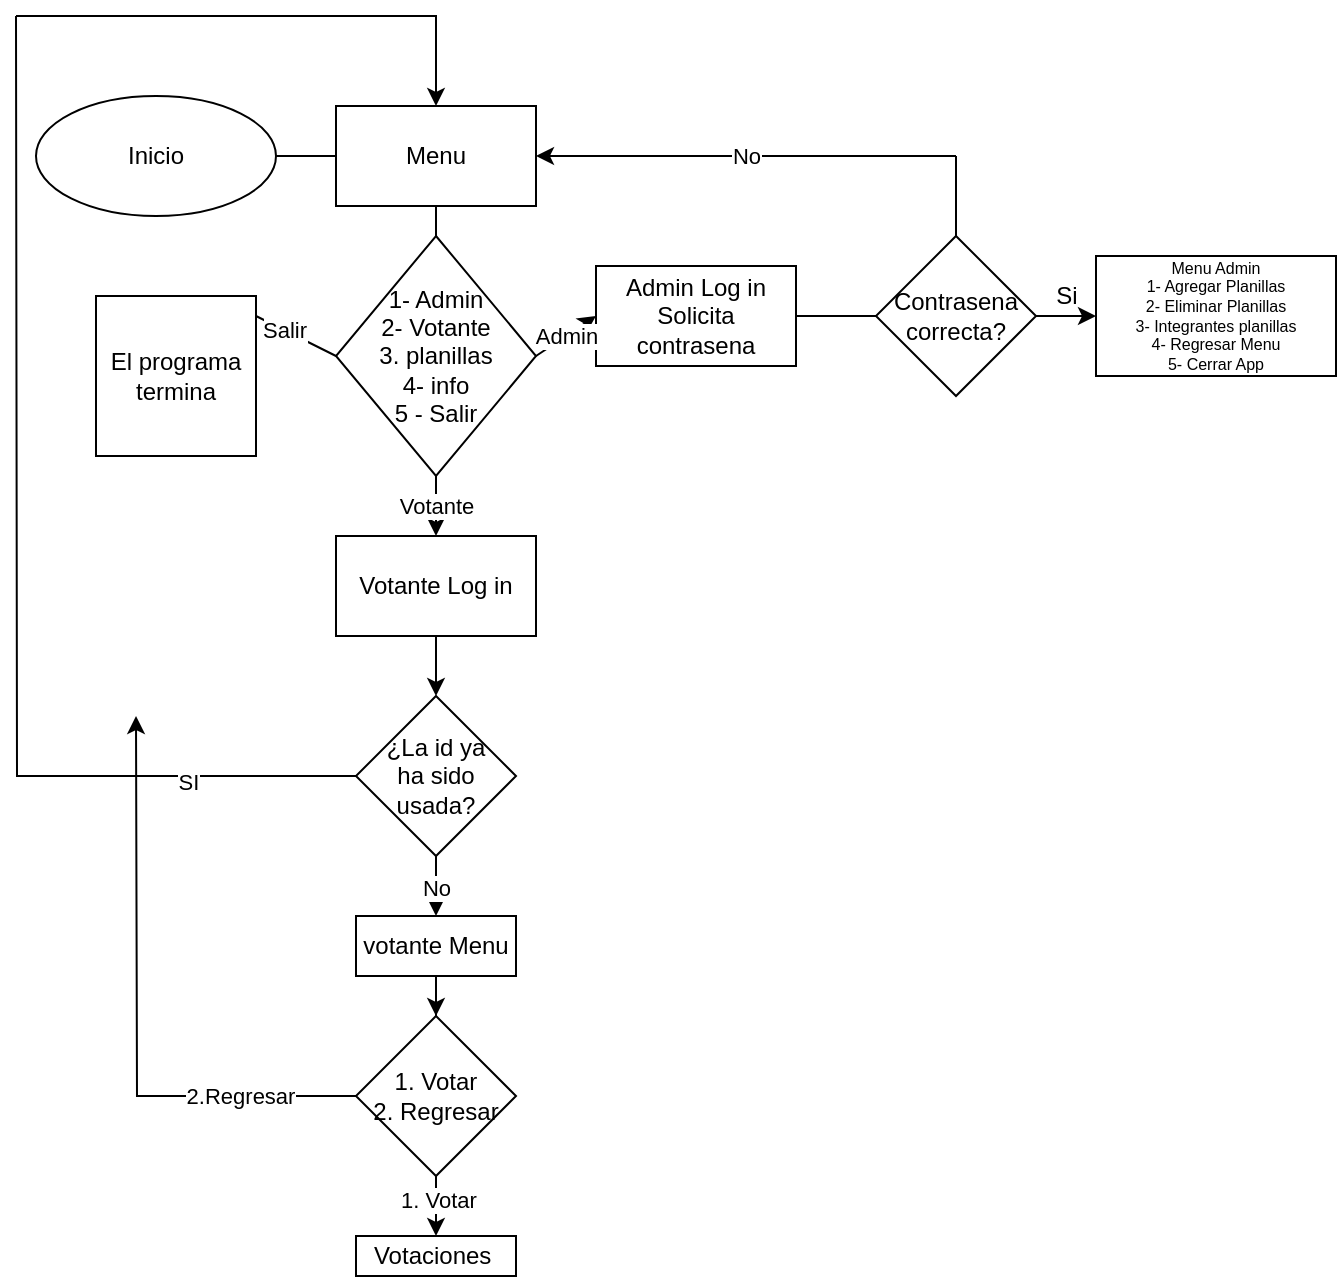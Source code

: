 <mxfile version="28.0.9">
  <diagram name="Page-1" id="ScQI8HGtoHNquliNiwVh">
    <mxGraphModel dx="1141" dy="830" grid="1" gridSize="10" guides="1" tooltips="1" connect="1" arrows="1" fold="1" page="1" pageScale="1" pageWidth="850" pageHeight="1100" math="0" shadow="0">
      <root>
        <mxCell id="0" />
        <mxCell id="1" parent="0" />
        <mxCell id="6D88WQpSgH3HBwyt0AZ5-1" value="&lt;div&gt;Inicio&lt;/div&gt;" style="ellipse;whiteSpace=wrap;html=1;" vertex="1" parent="1">
          <mxGeometry x="40" y="90" width="120" height="60" as="geometry" />
        </mxCell>
        <mxCell id="6D88WQpSgH3HBwyt0AZ5-2" value="&lt;div&gt;Menu&lt;/div&gt;" style="rounded=0;whiteSpace=wrap;html=1;" vertex="1" parent="1">
          <mxGeometry x="190" y="95" width="100" height="50" as="geometry" />
        </mxCell>
        <mxCell id="6D88WQpSgH3HBwyt0AZ5-3" value="&lt;div&gt;&lt;br&gt;&lt;/div&gt;&lt;div&gt;&lt;span style=&quot;background-color: transparent; color: light-dark(rgb(0, 0, 0), rgb(255, 255, 255));&quot;&gt;1- Admin&lt;/span&gt;&lt;/div&gt;&lt;div&gt;2- Votante&lt;/div&gt;&lt;div&gt;3. planillas&lt;/div&gt;&lt;div&gt;4- info&lt;/div&gt;&lt;div&gt;5 - Salir&lt;/div&gt;&lt;div&gt;&lt;br&gt;&lt;/div&gt;" style="rhombus;whiteSpace=wrap;html=1;" vertex="1" parent="1">
          <mxGeometry x="190" y="160" width="100" height="120" as="geometry" />
        </mxCell>
        <mxCell id="6D88WQpSgH3HBwyt0AZ5-4" value="&lt;div&gt;Admin Log in&lt;/div&gt;Solicita contrasena" style="rounded=0;whiteSpace=wrap;html=1;" vertex="1" parent="1">
          <mxGeometry x="320" y="175" width="100" height="50" as="geometry" />
        </mxCell>
        <mxCell id="6D88WQpSgH3HBwyt0AZ5-5" value="" style="edgeStyle=orthogonalEdgeStyle;rounded=0;orthogonalLoop=1;jettySize=auto;html=1;" edge="1" parent="1" source="6D88WQpSgH3HBwyt0AZ5-6" target="6D88WQpSgH3HBwyt0AZ5-28">
          <mxGeometry relative="1" as="geometry" />
        </mxCell>
        <mxCell id="6D88WQpSgH3HBwyt0AZ5-6" value="Votante Log in" style="rounded=0;whiteSpace=wrap;html=1;" vertex="1" parent="1">
          <mxGeometry x="190" y="310" width="100" height="50" as="geometry" />
        </mxCell>
        <mxCell id="6D88WQpSgH3HBwyt0AZ5-7" value="" style="edgeStyle=orthogonalEdgeStyle;rounded=0;orthogonalLoop=1;jettySize=auto;html=1;entryX=0;entryY=0.5;entryDx=0;entryDy=0;" edge="1" parent="1" source="6D88WQpSgH3HBwyt0AZ5-8" target="6D88WQpSgH3HBwyt0AZ5-21">
          <mxGeometry relative="1" as="geometry">
            <mxPoint x="580" y="200" as="targetPoint" />
          </mxGeometry>
        </mxCell>
        <mxCell id="6D88WQpSgH3HBwyt0AZ5-8" value="Contrasena correcta?" style="rhombus;whiteSpace=wrap;html=1;" vertex="1" parent="1">
          <mxGeometry x="460" y="160" width="80" height="80" as="geometry" />
        </mxCell>
        <mxCell id="6D88WQpSgH3HBwyt0AZ5-9" value="" style="endArrow=none;html=1;rounded=0;exitX=1;exitY=0.5;exitDx=0;exitDy=0;entryX=0;entryY=0.5;entryDx=0;entryDy=0;" edge="1" parent="1" source="6D88WQpSgH3HBwyt0AZ5-1" target="6D88WQpSgH3HBwyt0AZ5-2">
          <mxGeometry width="50" height="50" relative="1" as="geometry">
            <mxPoint x="360" y="310" as="sourcePoint" />
            <mxPoint x="410" y="260" as="targetPoint" />
          </mxGeometry>
        </mxCell>
        <mxCell id="6D88WQpSgH3HBwyt0AZ5-10" value="" style="endArrow=none;html=1;rounded=0;entryX=0;entryY=0.5;entryDx=0;entryDy=0;" edge="1" parent="1" target="6D88WQpSgH3HBwyt0AZ5-3">
          <mxGeometry width="50" height="50" relative="1" as="geometry">
            <mxPoint x="150" y="200" as="sourcePoint" />
            <mxPoint x="410" y="260" as="targetPoint" />
          </mxGeometry>
        </mxCell>
        <mxCell id="6D88WQpSgH3HBwyt0AZ5-11" value="Salir" style="edgeLabel;html=1;align=center;verticalAlign=middle;resizable=0;points=[];" vertex="1" connectable="0" parent="6D88WQpSgH3HBwyt0AZ5-10">
          <mxGeometry x="-0.32" relative="1" as="geometry">
            <mxPoint as="offset" />
          </mxGeometry>
        </mxCell>
        <mxCell id="6D88WQpSgH3HBwyt0AZ5-12" value="" style="endArrow=none;html=1;rounded=0;exitX=0.5;exitY=0;exitDx=0;exitDy=0;entryX=0.5;entryY=1;entryDx=0;entryDy=0;" edge="1" parent="1" source="6D88WQpSgH3HBwyt0AZ5-3" target="6D88WQpSgH3HBwyt0AZ5-2">
          <mxGeometry width="50" height="50" relative="1" as="geometry">
            <mxPoint x="360" y="310" as="sourcePoint" />
            <mxPoint x="310" y="140" as="targetPoint" />
          </mxGeometry>
        </mxCell>
        <mxCell id="6D88WQpSgH3HBwyt0AZ5-13" value="" style="endArrow=classic;html=1;rounded=0;exitX=1;exitY=0.5;exitDx=0;exitDy=0;entryX=0;entryY=0.5;entryDx=0;entryDy=0;" edge="1" parent="1" source="6D88WQpSgH3HBwyt0AZ5-3" target="6D88WQpSgH3HBwyt0AZ5-4">
          <mxGeometry relative="1" as="geometry">
            <mxPoint x="330" y="220" as="sourcePoint" />
            <mxPoint x="430" y="220" as="targetPoint" />
          </mxGeometry>
        </mxCell>
        <mxCell id="6D88WQpSgH3HBwyt0AZ5-14" value="Admin" style="edgeLabel;resizable=0;html=1;;align=center;verticalAlign=middle;" connectable="0" vertex="1" parent="6D88WQpSgH3HBwyt0AZ5-13">
          <mxGeometry relative="1" as="geometry" />
        </mxCell>
        <mxCell id="6D88WQpSgH3HBwyt0AZ5-15" value="" style="endArrow=classic;html=1;rounded=0;exitX=0.5;exitY=1;exitDx=0;exitDy=0;entryX=0.5;entryY=0;entryDx=0;entryDy=0;" edge="1" parent="1" source="6D88WQpSgH3HBwyt0AZ5-3" target="6D88WQpSgH3HBwyt0AZ5-6">
          <mxGeometry relative="1" as="geometry">
            <mxPoint x="330" y="220" as="sourcePoint" />
            <mxPoint x="430" y="220" as="targetPoint" />
          </mxGeometry>
        </mxCell>
        <mxCell id="6D88WQpSgH3HBwyt0AZ5-16" value="Votante" style="edgeLabel;resizable=0;html=1;;align=center;verticalAlign=middle;" connectable="0" vertex="1" parent="6D88WQpSgH3HBwyt0AZ5-15">
          <mxGeometry relative="1" as="geometry" />
        </mxCell>
        <mxCell id="6D88WQpSgH3HBwyt0AZ5-17" value="" style="endArrow=none;html=1;rounded=0;exitX=1;exitY=0.5;exitDx=0;exitDy=0;entryX=0;entryY=0.5;entryDx=0;entryDy=0;" edge="1" parent="1" source="6D88WQpSgH3HBwyt0AZ5-4" target="6D88WQpSgH3HBwyt0AZ5-8">
          <mxGeometry width="50" height="50" relative="1" as="geometry">
            <mxPoint x="360" y="250" as="sourcePoint" />
            <mxPoint x="410" y="200" as="targetPoint" />
          </mxGeometry>
        </mxCell>
        <mxCell id="6D88WQpSgH3HBwyt0AZ5-18" value="" style="endArrow=none;html=1;rounded=0;exitX=0.5;exitY=0;exitDx=0;exitDy=0;" edge="1" parent="1" source="6D88WQpSgH3HBwyt0AZ5-8">
          <mxGeometry width="50" height="50" relative="1" as="geometry">
            <mxPoint x="360" y="250" as="sourcePoint" />
            <mxPoint x="500" y="120" as="targetPoint" />
          </mxGeometry>
        </mxCell>
        <mxCell id="6D88WQpSgH3HBwyt0AZ5-19" value="" style="endArrow=classic;html=1;rounded=0;entryX=1;entryY=0.5;entryDx=0;entryDy=0;" edge="1" parent="1" target="6D88WQpSgH3HBwyt0AZ5-2">
          <mxGeometry relative="1" as="geometry">
            <mxPoint x="500" y="120" as="sourcePoint" />
            <mxPoint x="430" y="220" as="targetPoint" />
          </mxGeometry>
        </mxCell>
        <mxCell id="6D88WQpSgH3HBwyt0AZ5-20" value="No" style="edgeLabel;resizable=0;html=1;;align=center;verticalAlign=middle;" connectable="0" vertex="1" parent="6D88WQpSgH3HBwyt0AZ5-19">
          <mxGeometry relative="1" as="geometry" />
        </mxCell>
        <mxCell id="6D88WQpSgH3HBwyt0AZ5-21" value="&lt;div&gt;Menu Admin&lt;/div&gt;&lt;div&gt;1- Agregar Planillas&lt;/div&gt;&lt;div&gt;2- Eliminar Planillas&lt;/div&gt;&lt;div&gt;3- Integrantes planillas&lt;/div&gt;&lt;div&gt;4- Regresar Menu&lt;/div&gt;&lt;div&gt;5- Cerrar App&lt;/div&gt;" style="whiteSpace=wrap;html=1;fontSize=8;" vertex="1" parent="1">
          <mxGeometry x="570" y="170" width="120" height="60" as="geometry" />
        </mxCell>
        <mxCell id="6D88WQpSgH3HBwyt0AZ5-22" value="Si" style="text;html=1;align=center;verticalAlign=middle;resizable=0;points=[];autosize=1;strokeColor=none;fillColor=none;" vertex="1" parent="1">
          <mxGeometry x="540" y="175" width="30" height="30" as="geometry" />
        </mxCell>
        <mxCell id="6D88WQpSgH3HBwyt0AZ5-23" value="El programa termina" style="whiteSpace=wrap;html=1;aspect=fixed;" vertex="1" parent="1">
          <mxGeometry x="70" y="190" width="80" height="80" as="geometry" />
        </mxCell>
        <mxCell id="6D88WQpSgH3HBwyt0AZ5-24" style="edgeStyle=orthogonalEdgeStyle;rounded=0;orthogonalLoop=1;jettySize=auto;html=1;exitX=0;exitY=0.5;exitDx=0;exitDy=0;flowAnimation=0;strokeColor=default;strokeWidth=1;endArrow=none;endFill=0;" edge="1" parent="1" source="6D88WQpSgH3HBwyt0AZ5-28">
          <mxGeometry relative="1" as="geometry">
            <mxPoint x="30" y="50" as="targetPoint" />
            <mxPoint x="240" y="400" as="sourcePoint" />
          </mxGeometry>
        </mxCell>
        <mxCell id="6D88WQpSgH3HBwyt0AZ5-25" value="SI" style="edgeLabel;html=1;align=center;verticalAlign=middle;resizable=0;points=[];" vertex="1" connectable="0" parent="6D88WQpSgH3HBwyt0AZ5-24">
          <mxGeometry x="-0.694" y="3" relative="1" as="geometry">
            <mxPoint as="offset" />
          </mxGeometry>
        </mxCell>
        <mxCell id="6D88WQpSgH3HBwyt0AZ5-26" style="edgeStyle=orthogonalEdgeStyle;rounded=0;orthogonalLoop=1;jettySize=auto;html=1;" edge="1" parent="1" source="6D88WQpSgH3HBwyt0AZ5-28" target="6D88WQpSgH3HBwyt0AZ5-31">
          <mxGeometry relative="1" as="geometry" />
        </mxCell>
        <mxCell id="6D88WQpSgH3HBwyt0AZ5-27" value="No" style="edgeLabel;html=1;align=center;verticalAlign=middle;resizable=0;points=[];" vertex="1" connectable="0" parent="6D88WQpSgH3HBwyt0AZ5-26">
          <mxGeometry x="-0.373" relative="1" as="geometry">
            <mxPoint as="offset" />
          </mxGeometry>
        </mxCell>
        <mxCell id="6D88WQpSgH3HBwyt0AZ5-28" value="¿La id ya&lt;div&gt;ha sido&lt;/div&gt;&lt;div&gt;usada?&lt;/div&gt;" style="rhombus;whiteSpace=wrap;html=1;" vertex="1" parent="1">
          <mxGeometry x="200" y="390" width="80" height="80" as="geometry" />
        </mxCell>
        <mxCell id="6D88WQpSgH3HBwyt0AZ5-29" value="" style="endArrow=classic;html=1;rounded=0;entryX=0.5;entryY=0;entryDx=0;entryDy=0;" edge="1" parent="1" target="6D88WQpSgH3HBwyt0AZ5-2">
          <mxGeometry width="50" height="50" relative="1" as="geometry">
            <mxPoint x="30" y="50" as="sourcePoint" />
            <mxPoint x="230" y="30" as="targetPoint" />
            <Array as="points">
              <mxPoint x="100" y="50" />
              <mxPoint x="240" y="50" />
            </Array>
          </mxGeometry>
        </mxCell>
        <mxCell id="6D88WQpSgH3HBwyt0AZ5-30" style="edgeStyle=orthogonalEdgeStyle;rounded=0;orthogonalLoop=1;jettySize=auto;html=1;exitX=0.5;exitY=1;exitDx=0;exitDy=0;" edge="1" parent="1" source="6D88WQpSgH3HBwyt0AZ5-31" target="6D88WQpSgH3HBwyt0AZ5-36">
          <mxGeometry relative="1" as="geometry">
            <mxPoint x="285" y="580" as="targetPoint" />
          </mxGeometry>
        </mxCell>
        <mxCell id="6D88WQpSgH3HBwyt0AZ5-31" value="&lt;div&gt;votante Menu&lt;/div&gt;" style="rounded=0;whiteSpace=wrap;html=1;" vertex="1" parent="1">
          <mxGeometry x="200" y="500" width="80" height="30" as="geometry" />
        </mxCell>
        <mxCell id="6D88WQpSgH3HBwyt0AZ5-32" style="edgeStyle=orthogonalEdgeStyle;rounded=0;orthogonalLoop=1;jettySize=auto;html=1;" edge="1" parent="1" source="6D88WQpSgH3HBwyt0AZ5-36">
          <mxGeometry relative="1" as="geometry">
            <mxPoint x="90" y="400" as="targetPoint" />
          </mxGeometry>
        </mxCell>
        <mxCell id="6D88WQpSgH3HBwyt0AZ5-33" value="2.Regresar" style="edgeLabel;html=1;align=center;verticalAlign=middle;resizable=0;points=[];" vertex="1" connectable="0" parent="6D88WQpSgH3HBwyt0AZ5-32">
          <mxGeometry x="-0.609" relative="1" as="geometry">
            <mxPoint as="offset" />
          </mxGeometry>
        </mxCell>
        <mxCell id="6D88WQpSgH3HBwyt0AZ5-34" style="edgeStyle=orthogonalEdgeStyle;rounded=0;orthogonalLoop=1;jettySize=auto;html=1;exitX=0.5;exitY=1;exitDx=0;exitDy=0;entryX=0.5;entryY=0;entryDx=0;entryDy=0;" edge="1" parent="1" source="6D88WQpSgH3HBwyt0AZ5-36" target="6D88WQpSgH3HBwyt0AZ5-37">
          <mxGeometry relative="1" as="geometry" />
        </mxCell>
        <mxCell id="6D88WQpSgH3HBwyt0AZ5-35" value="1. Votar" style="edgeLabel;html=1;align=center;verticalAlign=middle;resizable=0;points=[];" vertex="1" connectable="0" parent="6D88WQpSgH3HBwyt0AZ5-34">
          <mxGeometry x="-0.208" y="1" relative="1" as="geometry">
            <mxPoint as="offset" />
          </mxGeometry>
        </mxCell>
        <mxCell id="6D88WQpSgH3HBwyt0AZ5-36" value="1. Votar&lt;div&gt;2. Regresar&lt;/div&gt;" style="rhombus;whiteSpace=wrap;html=1;" vertex="1" parent="1">
          <mxGeometry x="200" y="550" width="80" height="80" as="geometry" />
        </mxCell>
        <mxCell id="6D88WQpSgH3HBwyt0AZ5-37" value="&lt;div&gt;Votaciones&amp;nbsp;&lt;/div&gt;" style="rounded=0;whiteSpace=wrap;html=1;" vertex="1" parent="1">
          <mxGeometry x="200" y="660" width="80" height="20" as="geometry" />
        </mxCell>
      </root>
    </mxGraphModel>
  </diagram>
</mxfile>
